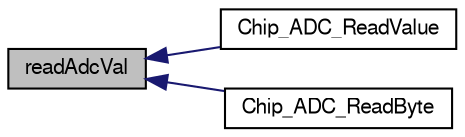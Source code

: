 digraph "readAdcVal"
{
  edge [fontname="FreeSans",fontsize="10",labelfontname="FreeSans",labelfontsize="10"];
  node [fontname="FreeSans",fontsize="10",shape=record];
  rankdir="LR";
  Node1 [label="readAdcVal",height=0.2,width=0.4,color="black", fillcolor="grey75", style="filled", fontcolor="black"];
  Node1 -> Node2 [dir="back",color="midnightblue",fontsize="10",style="solid"];
  Node2 [label="Chip_ADC_ReadValue",height=0.2,width=0.4,color="black", fillcolor="white", style="filled",URL="$group__ADC__17XX__40XX.html#gab6374a3aa75b052970c472ee2e9f600e",tooltip="Read the ADC value from a channel. "];
  Node1 -> Node3 [dir="back",color="midnightblue",fontsize="10",style="solid"];
  Node3 [label="Chip_ADC_ReadByte",height=0.2,width=0.4,color="black", fillcolor="white", style="filled",URL="$group__ADC__17XX__40XX.html#ga5dc774072fa55b145e57a25c1a146535",tooltip="Read the ADC value and convert it to 8bits value. "];
}

